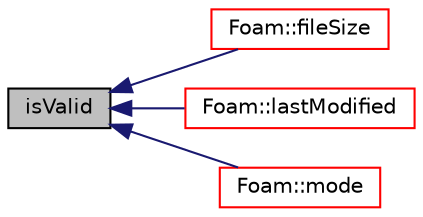 digraph "isValid"
{
  bgcolor="transparent";
  edge [fontname="Helvetica",fontsize="10",labelfontname="Helvetica",labelfontsize="10"];
  node [fontname="Helvetica",fontsize="10",shape=record];
  rankdir="LR";
  Node1 [label="isValid",height=0.2,width=0.4,color="black", fillcolor="grey75", style="filled", fontcolor="black"];
  Node1 -> Node2 [dir="back",color="midnightblue",fontsize="10",style="solid",fontname="Helvetica"];
  Node2 [label="Foam::fileSize",height=0.2,width=0.4,color="red",URL="$a10909.html#af0608ef5b036797cbbf5d8b5b1b70f1c",tooltip="Return size of file. "];
  Node1 -> Node3 [dir="back",color="midnightblue",fontsize="10",style="solid",fontname="Helvetica"];
  Node3 [label="Foam::lastModified",height=0.2,width=0.4,color="red",URL="$a10909.html#ae3ce32c8e6381f13167edb8261cf62a8",tooltip="Return time of last file modification. "];
  Node1 -> Node4 [dir="back",color="midnightblue",fontsize="10",style="solid",fontname="Helvetica"];
  Node4 [label="Foam::mode",height=0.2,width=0.4,color="red",URL="$a10909.html#a7c482c9f0ea60317169ee39f62f670d4",tooltip="Return the file mode. "];
}
